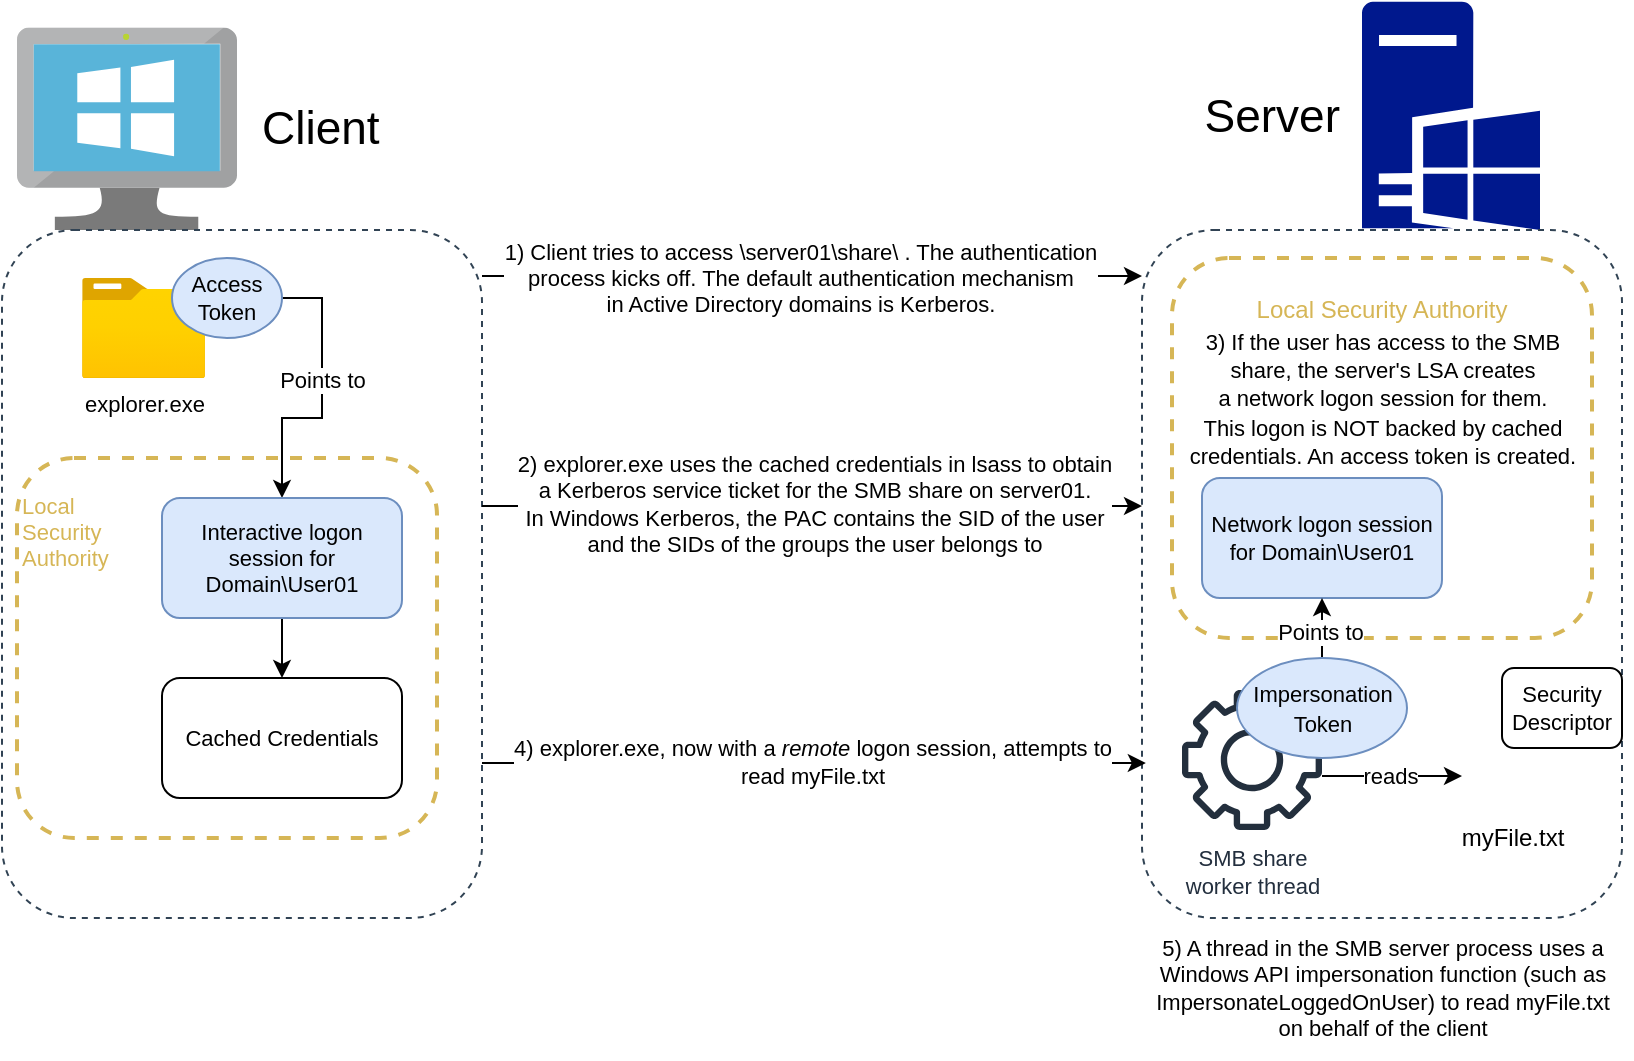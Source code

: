 <mxfile version="22.1.11" type="device">
  <diagram name="Page-1" id="0R_MVi9ts8Oqg396Z44L">
    <mxGraphModel dx="1434" dy="818" grid="1" gridSize="10" guides="1" tooltips="1" connect="1" arrows="1" fold="1" page="1" pageScale="1" pageWidth="850" pageHeight="1100" math="0" shadow="0">
      <root>
        <mxCell id="0" />
        <mxCell id="1" parent="0" />
        <mxCell id="iCWPeb0PU9Qs5NXswnXH-1" value="Client" style="image;sketch=0;aspect=fixed;html=1;points=[];align=left;fontSize=23;image=img/lib/mscae/VirtualMachineWindows.svg;labelPosition=right;verticalLabelPosition=middle;verticalAlign=middle;spacingLeft=10;" parent="1" vertex="1">
          <mxGeometry x="27.5" y="84.8" width="110" height="101.2" as="geometry" />
        </mxCell>
        <mxCell id="iCWPeb0PU9Qs5NXswnXH-2" value="Server" style="sketch=0;aspect=fixed;pointerEvents=1;shadow=0;dashed=0;html=1;strokeColor=none;labelPosition=left;verticalLabelPosition=middle;verticalAlign=middle;align=right;fillColor=#00188D;shape=mxgraph.mscae.enterprise.windows_server;fontSize=23;spacingLeft=0;spacingRight=10;" parent="1" vertex="1">
          <mxGeometry x="700" y="71.9" width="89" height="114.1" as="geometry" />
        </mxCell>
        <mxCell id="iCWPeb0PU9Qs5NXswnXH-13" style="edgeStyle=orthogonalEdgeStyle;rounded=0;orthogonalLoop=1;jettySize=auto;html=1;exitX=1;exitY=0;exitDx=0;exitDy=0;entryX=0;entryY=0;entryDx=0;entryDy=0;" parent="1" edge="1">
          <mxGeometry relative="1" as="geometry">
            <mxPoint x="260" y="209" as="sourcePoint" />
            <mxPoint x="590" y="209" as="targetPoint" />
            <Array as="points">
              <mxPoint x="430" y="209" />
              <mxPoint x="430" y="209" />
            </Array>
          </mxGeometry>
        </mxCell>
        <mxCell id="iCWPeb0PU9Qs5NXswnXH-17" value="1) Client tries to access \\server01\share\ . The authentication&lt;br&gt;process kicks off. The default authentication mechanism&lt;br&gt;in Active Directory domains is Kerberos." style="edgeLabel;html=1;align=center;verticalAlign=middle;resizable=0;points=[];" parent="iCWPeb0PU9Qs5NXswnXH-13" vertex="1" connectable="0">
          <mxGeometry x="-0.04" y="-1" relative="1" as="geometry">
            <mxPoint as="offset" />
          </mxGeometry>
        </mxCell>
        <mxCell id="iCWPeb0PU9Qs5NXswnXH-3" value="" style="rounded=1;whiteSpace=wrap;html=1;fillColor=none;dashed=1;fontColor=#ffffff;strokeColor=#314354;" parent="1" vertex="1">
          <mxGeometry x="20" y="186" width="240" height="344" as="geometry" />
        </mxCell>
        <mxCell id="iCWPeb0PU9Qs5NXswnXH-4" value="explorer.exe" style="image;aspect=fixed;html=1;points=[];align=center;fontSize=11;image=img/lib/azure2/general/Folder_Blank.svg;" parent="1" vertex="1">
          <mxGeometry x="60" y="210" width="61.61" height="50" as="geometry" />
        </mxCell>
        <mxCell id="iCWPeb0PU9Qs5NXswnXH-10" style="edgeStyle=orthogonalEdgeStyle;rounded=0;orthogonalLoop=1;jettySize=auto;html=1;exitX=1;exitY=0.5;exitDx=0;exitDy=0;" parent="1" source="iCWPeb0PU9Qs5NXswnXH-5" target="iCWPeb0PU9Qs5NXswnXH-7" edge="1">
          <mxGeometry relative="1" as="geometry" />
        </mxCell>
        <mxCell id="21CLybmnpks0vFPOPoZK-1" value="Points to" style="edgeLabel;html=1;align=center;verticalAlign=middle;resizable=0;points=[];" vertex="1" connectable="0" parent="iCWPeb0PU9Qs5NXswnXH-10">
          <mxGeometry x="-0.129" relative="1" as="geometry">
            <mxPoint as="offset" />
          </mxGeometry>
        </mxCell>
        <mxCell id="iCWPeb0PU9Qs5NXswnXH-5" value="Access Token" style="ellipse;whiteSpace=wrap;html=1;fillColor=#dae8fc;strokeColor=#6c8ebf;fontSize=11;" parent="1" vertex="1">
          <mxGeometry x="105" y="200" width="55" height="40" as="geometry" />
        </mxCell>
        <mxCell id="iCWPeb0PU9Qs5NXswnXH-6" value="&lt;p style=&quot;line-height: 120%; font-size: 11px;&quot;&gt;&lt;font color=&quot;#d6b656&quot; style=&quot;font-size: 11px;&quot;&gt;Local&lt;br style=&quot;font-size: 11px;&quot;&gt;&lt;span style=&quot;background-color: initial; font-size: 11px;&quot;&gt;Security&lt;br style=&quot;font-size: 11px;&quot;&gt;&lt;/span&gt;&lt;span style=&quot;background-color: initial; font-size: 11px;&quot;&gt;Authority&lt;/span&gt;&lt;/font&gt;&lt;/p&gt;" style="rounded=1;whiteSpace=wrap;html=1;fillColor=none;align=left;verticalAlign=top;fontColor=#000000;strokeColor=#d6b656;strokeWidth=2;dashed=1;fontSize=11;" parent="1" vertex="1">
          <mxGeometry x="27.5" y="300" width="210" height="190" as="geometry" />
        </mxCell>
        <mxCell id="iCWPeb0PU9Qs5NXswnXH-11" style="edgeStyle=orthogonalEdgeStyle;rounded=0;orthogonalLoop=1;jettySize=auto;html=1;exitX=0.5;exitY=1;exitDx=0;exitDy=0;entryX=0.5;entryY=0;entryDx=0;entryDy=0;" parent="1" source="iCWPeb0PU9Qs5NXswnXH-7" target="iCWPeb0PU9Qs5NXswnXH-8" edge="1">
          <mxGeometry relative="1" as="geometry" />
        </mxCell>
        <mxCell id="iCWPeb0PU9Qs5NXswnXH-7" value="Interactive logon session for Domain\User01" style="rounded=1;whiteSpace=wrap;html=1;fillColor=#dae8fc;strokeColor=#6c8ebf;fontSize=11;" parent="1" vertex="1">
          <mxGeometry x="100" y="320" width="120" height="60" as="geometry" />
        </mxCell>
        <mxCell id="iCWPeb0PU9Qs5NXswnXH-8" value="Cached Credentials" style="rounded=1;whiteSpace=wrap;html=1;fillColor=none;fontSize=11;" parent="1" vertex="1">
          <mxGeometry x="100" y="410" width="120" height="60" as="geometry" />
        </mxCell>
        <mxCell id="iCWPeb0PU9Qs5NXswnXH-12" value="" style="rounded=1;whiteSpace=wrap;html=1;fillColor=none;dashed=1;fontColor=#ffffff;strokeColor=#314354;" parent="1" vertex="1">
          <mxGeometry x="590" y="186" width="240" height="344" as="geometry" />
        </mxCell>
        <mxCell id="iCWPeb0PU9Qs5NXswnXH-14" style="edgeStyle=orthogonalEdgeStyle;rounded=0;orthogonalLoop=1;jettySize=auto;html=1;exitX=1;exitY=0;exitDx=0;exitDy=0;entryX=0;entryY=0;entryDx=0;entryDy=0;" parent="1" edge="1">
          <mxGeometry relative="1" as="geometry">
            <mxPoint x="260" y="324" as="sourcePoint" />
            <mxPoint x="590" y="324" as="targetPoint" />
            <Array as="points">
              <mxPoint x="430" y="324" />
              <mxPoint x="430" y="324" />
            </Array>
          </mxGeometry>
        </mxCell>
        <mxCell id="yxepo_TZv9du7_unf0Sd-2" value="2) explorer.exe uses the cached credentials in lsass to obtain&lt;br&gt;a Kerberos service ticket for the SMB share on server01.&lt;br&gt;In Windows Kerberos, the PAC contains the SID of the user&lt;br&gt;and the SIDs of the groups the user belongs to" style="edgeLabel;html=1;align=center;verticalAlign=middle;resizable=0;points=[];" parent="iCWPeb0PU9Qs5NXswnXH-14" vertex="1" connectable="0">
          <mxGeometry x="0.006" y="1" relative="1" as="geometry">
            <mxPoint as="offset" />
          </mxGeometry>
        </mxCell>
        <mxCell id="iCWPeb0PU9Qs5NXswnXH-16" style="edgeStyle=orthogonalEdgeStyle;rounded=0;orthogonalLoop=1;jettySize=auto;html=1;exitX=0.996;exitY=0.119;exitDx=0;exitDy=0;entryX=0.004;entryY=0.119;entryDx=0;entryDy=0;entryPerimeter=0;exitPerimeter=0;" parent="1" edge="1">
          <mxGeometry relative="1" as="geometry">
            <mxPoint x="260" y="452.536" as="sourcePoint" />
            <mxPoint x="591.92" y="452.536" as="targetPoint" />
            <Array as="points">
              <mxPoint x="430.96" y="452.6" />
              <mxPoint x="430.96" y="452.6" />
            </Array>
          </mxGeometry>
        </mxCell>
        <mxCell id="21CLybmnpks0vFPOPoZK-4" value="4) explorer.exe, now with a &lt;i&gt;remote&lt;/i&gt;&amp;nbsp;logon session, attempts to&lt;br&gt;read myFile.txt" style="edgeLabel;html=1;align=center;verticalAlign=middle;resizable=0;points=[];" vertex="1" connectable="0" parent="iCWPeb0PU9Qs5NXswnXH-16">
          <mxGeometry x="-0.006" y="1" relative="1" as="geometry">
            <mxPoint as="offset" />
          </mxGeometry>
        </mxCell>
        <mxCell id="yxepo_TZv9du7_unf0Sd-3" value="&lt;p style=&quot;line-height: 120%;&quot;&gt;&lt;font color=&quot;#d6b656&quot;&gt;Local Security Authority&lt;/font&gt;&lt;/p&gt;" style="rounded=1;whiteSpace=wrap;html=1;fillColor=none;align=center;verticalAlign=top;dashed=1;strokeWidth=2;strokeColor=#d6b656;" parent="1" vertex="1">
          <mxGeometry x="605" y="200" width="210" height="190" as="geometry" />
        </mxCell>
        <mxCell id="yxepo_TZv9du7_unf0Sd-4" value="Network logon session for Domain\User01" style="rounded=1;whiteSpace=wrap;html=1;fillColor=#dae8fc;strokeColor=#6c8ebf;fontSize=11;" parent="1" vertex="1">
          <mxGeometry x="620" y="310" width="120" height="60" as="geometry" />
        </mxCell>
        <mxCell id="yxepo_TZv9du7_unf0Sd-5" value="&lt;font style=&quot;font-size: 11px;&quot;&gt;3) If the user has access to the SMB&lt;br&gt;share,&amp;nbsp;the server&#39;s LSA creates&lt;br&gt;a network logon session for them.&lt;br&gt;This logon is NOT backed by cached&lt;br&gt;credentials. An access token is created.&lt;/font&gt;" style="text;html=1;align=center;verticalAlign=middle;resizable=0;points=[];autosize=1;strokeColor=none;fillColor=none;" parent="1" vertex="1">
          <mxGeometry x="600" y="225" width="220" height="90" as="geometry" />
        </mxCell>
        <mxCell id="21CLybmnpks0vFPOPoZK-2" value="&lt;font style=&quot;font-size: 11px;&quot;&gt;SMB share&lt;br&gt;worker thread&lt;/font&gt;" style="sketch=0;outlineConnect=0;fontColor=#232F3E;gradientColor=none;fillColor=#232F3D;strokeColor=none;dashed=0;verticalLabelPosition=bottom;verticalAlign=top;align=center;html=1;fontSize=12;fontStyle=0;aspect=fixed;pointerEvents=1;shape=mxgraph.aws4.gear;" vertex="1" parent="1">
          <mxGeometry x="610" y="416" width="70" height="70" as="geometry" />
        </mxCell>
        <mxCell id="21CLybmnpks0vFPOPoZK-5" value="5) A thread in the SMB server process uses a&lt;br style=&quot;font-size: 11px;&quot;&gt;Windows API impersonation function (such as&lt;br style=&quot;font-size: 11px;&quot;&gt;ImpersonateLoggedOnUser) to read myFile.txt&lt;br style=&quot;font-size: 11px;&quot;&gt;on behalf of the client" style="text;html=1;align=center;verticalAlign=middle;resizable=0;points=[];autosize=1;strokeColor=none;fillColor=none;fontSize=11;" vertex="1" parent="1">
          <mxGeometry x="585" y="530" width="250" height="70" as="geometry" />
        </mxCell>
        <mxCell id="21CLybmnpks0vFPOPoZK-7" style="edgeStyle=orthogonalEdgeStyle;rounded=0;orthogonalLoop=1;jettySize=auto;html=1;exitX=0.5;exitY=0;exitDx=0;exitDy=0;entryX=0.5;entryY=1;entryDx=0;entryDy=0;" edge="1" parent="1" source="21CLybmnpks0vFPOPoZK-6" target="yxepo_TZv9du7_unf0Sd-4">
          <mxGeometry relative="1" as="geometry" />
        </mxCell>
        <mxCell id="21CLybmnpks0vFPOPoZK-8" value="Points to" style="edgeLabel;html=1;align=center;verticalAlign=middle;resizable=0;points=[];" vertex="1" connectable="0" parent="21CLybmnpks0vFPOPoZK-7">
          <mxGeometry x="-0.133" y="1" relative="1" as="geometry">
            <mxPoint as="offset" />
          </mxGeometry>
        </mxCell>
        <mxCell id="21CLybmnpks0vFPOPoZK-6" value="&lt;font style=&quot;font-size: 11px;&quot;&gt;Impersonation&lt;br&gt;Token&lt;/font&gt;" style="ellipse;whiteSpace=wrap;html=1;fillColor=#dae8fc;strokeColor=#6c8ebf;" vertex="1" parent="1">
          <mxGeometry x="637.5" y="400" width="85" height="50" as="geometry" />
        </mxCell>
        <mxCell id="21CLybmnpks0vFPOPoZK-9" value="myFile.txt" style="shape=image;html=1;verticalAlign=top;verticalLabelPosition=bottom;labelBackgroundColor=#ffffff;imageAspect=0;aspect=fixed;image=https://cdn1.iconfinder.com/data/icons/Futurosoft%20Icons%200.5.2/32x32/actions/edit.png" vertex="1" parent="1">
          <mxGeometry x="750" y="426" width="50" height="50" as="geometry" />
        </mxCell>
        <mxCell id="21CLybmnpks0vFPOPoZK-10" value="" style="endArrow=classic;html=1;rounded=0;entryX=0;entryY=0.5;entryDx=0;entryDy=0;" edge="1" parent="1">
          <mxGeometry width="50" height="50" relative="1" as="geometry">
            <mxPoint x="680" y="459" as="sourcePoint" />
            <mxPoint x="750" y="459" as="targetPoint" />
          </mxGeometry>
        </mxCell>
        <mxCell id="21CLybmnpks0vFPOPoZK-11" value="reads" style="edgeLabel;html=1;align=center;verticalAlign=middle;resizable=0;points=[];" vertex="1" connectable="0" parent="21CLybmnpks0vFPOPoZK-10">
          <mxGeometry x="-0.029" relative="1" as="geometry">
            <mxPoint as="offset" />
          </mxGeometry>
        </mxCell>
        <mxCell id="21CLybmnpks0vFPOPoZK-13" value="Security&lt;br style=&quot;font-size: 11px;&quot;&gt;Descriptor" style="rounded=1;whiteSpace=wrap;html=1;fontSize=11;" vertex="1" parent="1">
          <mxGeometry x="770" y="405" width="60" height="40" as="geometry" />
        </mxCell>
      </root>
    </mxGraphModel>
  </diagram>
</mxfile>

